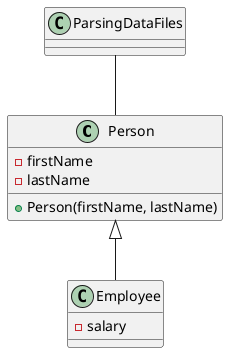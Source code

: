 @startuml
class Person {
    -firstName
    -lastName

    +Person(firstName, lastName)
}

class Employee {
    -salary
}

class ParsingDataFiles{}

Person <|--Employee
ParsingDataFiles--Person
@enduml